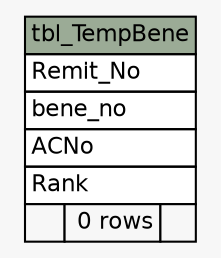 // dot 2.38.0 on Windows 10 10.0
// SchemaSpy rev 590
digraph "tbl_TempBene" {
  graph [
    rankdir="RL"
    bgcolor="#f7f7f7"
    nodesep="0.18"
    ranksep="0.46"
    fontname="Helvetica"
    fontsize="11"
  ];
  node [
    fontname="Helvetica"
    fontsize="11"
    shape="plaintext"
  ];
  edge [
    arrowsize="0.8"
  ];
  "tbl_TempBene" [
    label=<
    <TABLE BORDER="0" CELLBORDER="1" CELLSPACING="0" BGCOLOR="#ffffff">
      <TR><TD COLSPAN="3" BGCOLOR="#9bab96" ALIGN="CENTER">tbl_TempBene</TD></TR>
      <TR><TD PORT="Remit_No" COLSPAN="3" ALIGN="LEFT">Remit_No</TD></TR>
      <TR><TD PORT="bene_no" COLSPAN="3" ALIGN="LEFT">bene_no</TD></TR>
      <TR><TD PORT="ACNo" COLSPAN="3" ALIGN="LEFT">ACNo</TD></TR>
      <TR><TD PORT="Rank" COLSPAN="3" ALIGN="LEFT">Rank</TD></TR>
      <TR><TD ALIGN="LEFT" BGCOLOR="#f7f7f7">  </TD><TD ALIGN="RIGHT" BGCOLOR="#f7f7f7">0 rows</TD><TD ALIGN="RIGHT" BGCOLOR="#f7f7f7">  </TD></TR>
    </TABLE>>
    URL="tables/tbl_TempBene.html"
    tooltip="tbl_TempBene"
  ];
}
